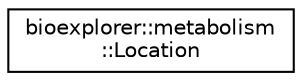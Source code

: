 digraph "Graphical Class Hierarchy"
{
 // LATEX_PDF_SIZE
  edge [fontname="Helvetica",fontsize="10",labelfontname="Helvetica",labelfontsize="10"];
  node [fontname="Helvetica",fontsize="10",shape=record];
  rankdir="LR";
  Node0 [label="bioexplorer::metabolism\l::Location",height=0.2,width=0.4,color="black", fillcolor="white", style="filled",URL="$df/d9e/structbioexplorer_1_1metabolism_1_1Location.html",tooltip=" "];
}
